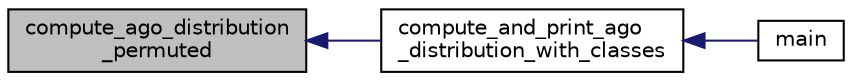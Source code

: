 digraph "compute_ago_distribution_permuted"
{
  edge [fontname="Helvetica",fontsize="10",labelfontname="Helvetica",labelfontsize="10"];
  node [fontname="Helvetica",fontsize="10",shape=record];
  rankdir="LR";
  Node331 [label="compute_ago_distribution\l_permuted",height=0.2,width=0.4,color="black", fillcolor="grey75", style="filled", fontcolor="black"];
  Node331 -> Node332 [dir="back",color="midnightblue",fontsize="10",style="solid",fontname="Helvetica"];
  Node332 [label="compute_and_print_ago\l_distribution_with_classes",height=0.2,width=0.4,color="black", fillcolor="white", style="filled",URL="$d0/de6/projective__space__main_8_c.html#ac64ecd71e4db92860ba230d89959dd8e"];
  Node332 -> Node333 [dir="back",color="midnightblue",fontsize="10",style="solid",fontname="Helvetica"];
  Node333 [label="main",height=0.2,width=0.4,color="black", fillcolor="white", style="filled",URL="$d0/de6/projective__space__main_8_c.html#a3c04138a5bfe5d72780bb7e82a18e627"];
}
